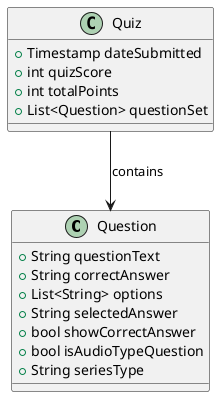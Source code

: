 @startuml
class CardData {
    +String documentId
    +String englishText
    +String blackfootText
    +String blackfootAudio
    +String seriesName
}
@startuml
class Question {
    +String questionText
    +String correctAnswer
    +List<String> options
    +String selectedAnswer
    +bool showCorrectAnswer
    +bool isAudioTypeQuestion
    +String seriesType
}

class Quiz {
    +Timestamp dateSubmitted
    +int quizScore
    +int totalPoints
    +List<Question> questionSet
}

Quiz --> Question : contains
@enduml


